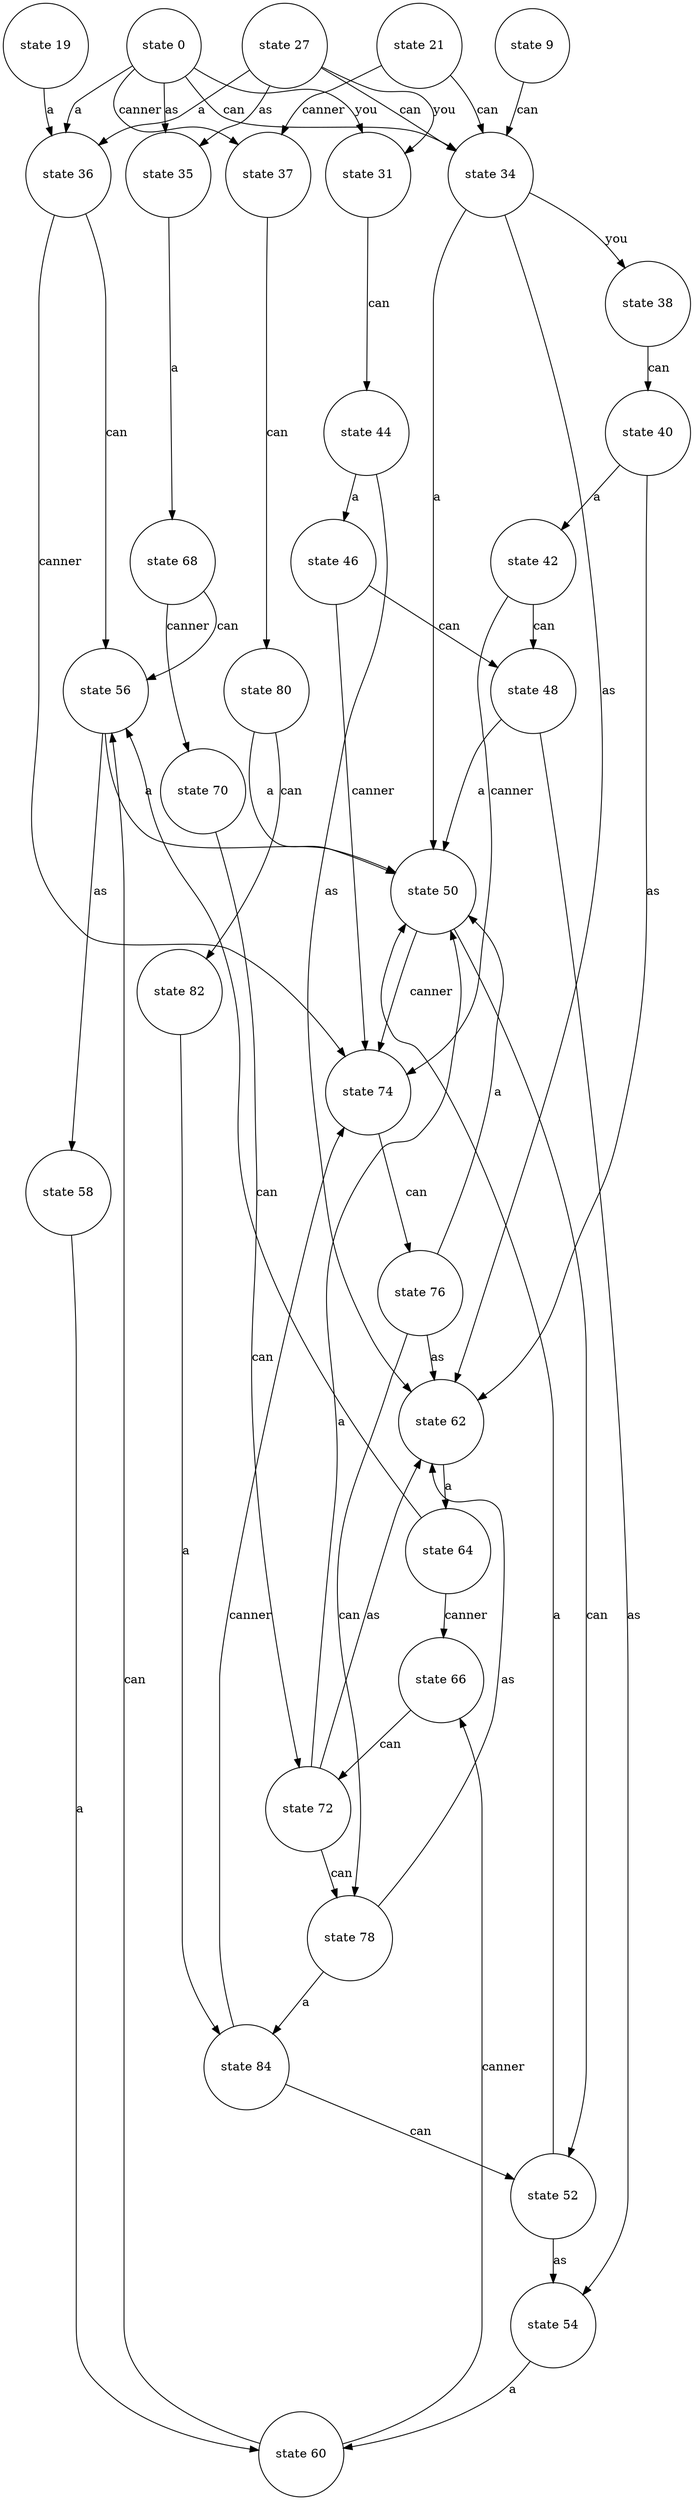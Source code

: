 digraph abc{ 
node [shape = circle, ordering=out];"state 56" -> "state 50" [ label="a" ]; 
"state 56" -> "state 58" [ label="as" ]; 
"state 78" -> "state 84" [ label="a" ]; 
"state 78" -> "state 62" [ label="as" ]; 
"state 84" -> "state 74" [ label="canner" ]; 
"state 84" -> "state 52" [ label="can" ]; 
"state 66" -> "state 72" [ label="can" ]; 
"state 42" -> "state 74" [ label="canner" ]; 
"state 42" -> "state 48" [ label="can" ]; 
"state 21" -> "state 37" [ label="canner" ]; 
"state 21" -> "state 34" [ label="can" ]; 
"state 70" -> "state 72" [ label="can" ]; 
"state 9" -> "state 34" [ label="can" ]; 
"state 35" -> "state 68" [ label="a" ]; 
"state 38" -> "state 40" [ label="can" ]; 
"state 0" -> "state 36" [ label="a" ]; 
"state 0" -> "state 37" [ label="canner" ]; 
"state 0" -> "state 35" [ label="as" ]; 
"state 0" -> "state 34" [ label="can" ]; 
"state 0" -> "state 31" [ label="you" ]; 
"state 46" -> "state 74" [ label="canner" ]; 
"state 46" -> "state 48" [ label="can" ]; 
"state 52" -> "state 50" [ label="a" ]; 
"state 52" -> "state 54" [ label="as" ]; 
"state 58" -> "state 60" [ label="a" ]; 
"state 50" -> "state 74" [ label="canner" ]; 
"state 50" -> "state 52" [ label="can" ]; 
"state 72" -> "state 50" [ label="a" ]; 
"state 72" -> "state 62" [ label="as" ]; 
"state 72" -> "state 78" [ label="can" ]; 
"state 19" -> "state 36" [ label="a" ]; 
"state 36" -> "state 74" [ label="canner" ]; 
"state 36" -> "state 56" [ label="can" ]; 
"state 44" -> "state 46" [ label="a" ]; 
"state 44" -> "state 62" [ label="as" ]; 
"state 74" -> "state 76" [ label="can" ]; 
"state 31" -> "state 44" [ label="can" ]; 
"state 80" -> "state 50" [ label="a" ]; 
"state 80" -> "state 82" [ label="can" ]; 
"state 40" -> "state 42" [ label="a" ]; 
"state 40" -> "state 62" [ label="as" ]; 
"state 82" -> "state 84" [ label="a" ]; 
"state 54" -> "state 60" [ label="a" ]; 
"state 27" -> "state 36" [ label="a" ]; 
"state 27" -> "state 35" [ label="as" ]; 
"state 27" -> "state 34" [ label="can" ]; 
"state 27" -> "state 31" [ label="you" ]; 
"state 48" -> "state 50" [ label="a" ]; 
"state 48" -> "state 54" [ label="as" ]; 
"state 34" -> "state 50" [ label="a" ]; 
"state 34" -> "state 62" [ label="as" ]; 
"state 34" -> "state 38" [ label="you" ]; 
"state 60" -> "state 66" [ label="canner" ]; 
"state 60" -> "state 56" [ label="can" ]; 
"state 62" -> "state 64" [ label="a" ]; 
"state 68" -> "state 70" [ label="canner" ]; 
"state 68" -> "state 56" [ label="can" ]; 
"state 64" -> "state 66" [ label="canner" ]; 
"state 64" -> "state 56" [ label="can" ]; 
"state 76" -> "state 50" [ label="a" ]; 
"state 76" -> "state 62" [ label="as" ]; 
"state 76" -> "state 78" [ label="can" ]; 
"state 37" -> "state 80" [ label="can" ]; 
}